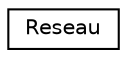 digraph "Graphical Class Hierarchy"
{
 // LATEX_PDF_SIZE
  edge [fontname="Helvetica",fontsize="10",labelfontname="Helvetica",labelfontsize="10"];
  node [fontname="Helvetica",fontsize="10",shape=record];
  rankdir="LR";
  Node0 [label="Reseau",height=0.2,width=0.4,color="black", fillcolor="white", style="filled",URL="$class_reseau.html",tooltip=" "];
}
